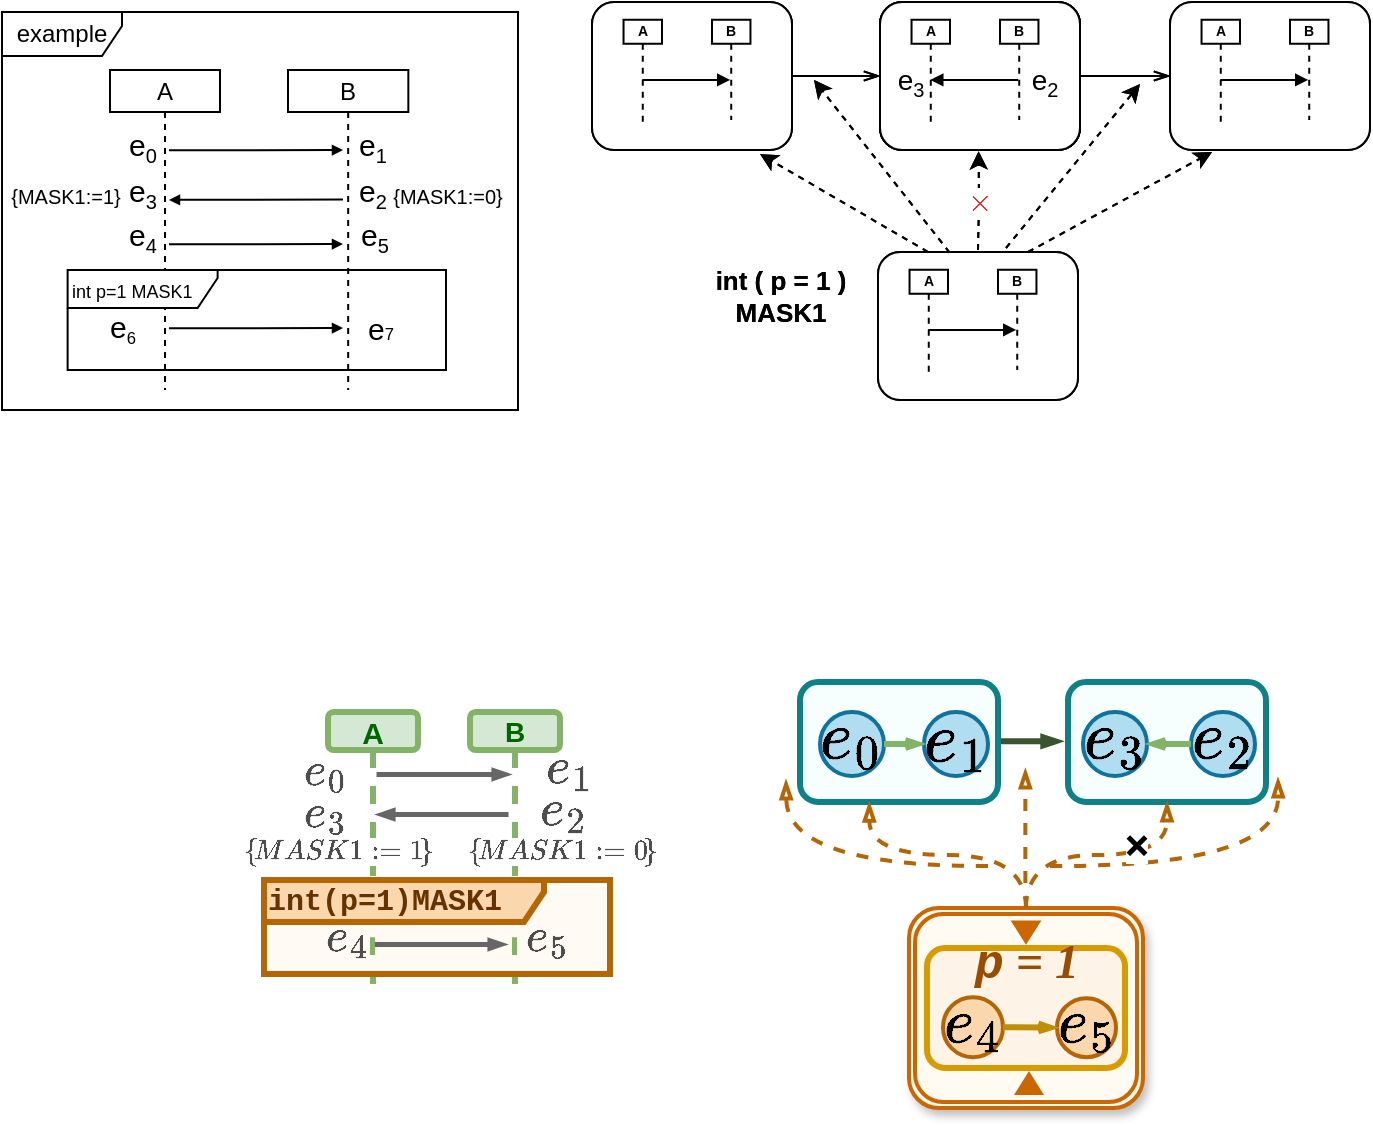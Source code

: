 <mxfile version="28.0.7">
  <diagram name="第 1 页" id="UiSb-AJgzE3sTe0nSy-w">
    <mxGraphModel dx="532" dy="361" grid="0" gridSize="10" guides="1" tooltips="1" connect="1" arrows="1" fold="0" page="1" pageScale="1" pageWidth="850" pageHeight="1100" background="none" math="1" shadow="0">
      <root>
        <mxCell id="0" />
        <mxCell id="1" parent="0" />
        <mxCell id="pp_HpkETlY35PG9gtUon-56" value="" style="rounded=1;whiteSpace=wrap;html=1;strokeWidth=3;fillColor=#F7FFFE;strokeColor=#0e8088;" parent="1" vertex="1">
          <mxGeometry x="588" y="398" width="99" height="60" as="geometry" />
        </mxCell>
        <mxCell id="pp_HpkETlY35PG9gtUon-57" value="&lt;div style=&quot;text-align: left;&quot;&gt;&lt;span style=&quot;background-color: initial;&quot;&gt;&lt;font style=&quot;font-size: 29px;&quot; face=&quot;Courier New&quot;&gt;&lt;b style=&quot;&quot;&gt;\(e_3\)&lt;/b&gt;&lt;/font&gt;&lt;/span&gt;&lt;/div&gt;" style="ellipse;whiteSpace=wrap;html=1;aspect=fixed;strokeWidth=2;fillColor=#b1ddf0;strokeColor=#10739e;" parent="1" vertex="1">
          <mxGeometry x="595.5" y="413" width="32" height="32" as="geometry" />
        </mxCell>
        <mxCell id="pp_HpkETlY35PG9gtUon-58" value="&lt;div style=&quot;text-align: left;&quot;&gt;&lt;span style=&quot;background-color: initial;&quot;&gt;&lt;font style=&quot;font-size: 29px;&quot; face=&quot;Courier New&quot;&gt;&lt;b style=&quot;&quot;&gt;\(e_2\)&lt;/b&gt;&lt;/font&gt;&lt;/span&gt;&lt;/div&gt;" style="ellipse;whiteSpace=wrap;html=1;aspect=fixed;strokeWidth=2;fillColor=#b1ddf0;strokeColor=#10739e;" parent="1" vertex="1">
          <mxGeometry x="649.5" y="413" width="32" height="32" as="geometry" />
        </mxCell>
        <mxCell id="pp_HpkETlY35PG9gtUon-59" style="rounded=0;orthogonalLoop=1;jettySize=auto;html=1;endArrow=openThin;endFill=0;strokeColor=#82b366;strokeWidth=3;fillColor=#d5e8d4;endSize=3;entryX=1;entryY=0.5;entryDx=0;entryDy=0;exitX=0;exitY=0.5;exitDx=0;exitDy=0;startSize=3;" parent="1" source="pp_HpkETlY35PG9gtUon-58" target="pp_HpkETlY35PG9gtUon-57" edge="1">
          <mxGeometry relative="1" as="geometry">
            <mxPoint x="635.5" y="390" as="sourcePoint" />
            <mxPoint x="737.5" y="390" as="targetPoint" />
            <Array as="points" />
          </mxGeometry>
        </mxCell>
        <mxCell id="pp_HpkETlY35PG9gtUon-75" style="rounded=0;orthogonalLoop=1;jettySize=auto;html=1;strokeColor=#3A5431;endArrow=blockThin;endFill=1;endSize=3;strokeWidth=3;fillColor=#6d8764;startSize=3;jumpSize=3;" parent="1" edge="1">
          <mxGeometry relative="1" as="geometry">
            <mxPoint x="547" y="427.68" as="sourcePoint" />
            <mxPoint x="585" y="427.68" as="targetPoint" />
            <Array as="points">
              <mxPoint x="560" y="427.68" />
            </Array>
          </mxGeometry>
        </mxCell>
        <mxCell id="lk80hKLOs_8HjmvmfNgm-3" value="A" style="shape=umlLifeline;perimeter=lifelinePerimeter;whiteSpace=wrap;html=1;container=1;dropTarget=0;collapsible=0;recursiveResize=0;outlineConnect=0;portConstraint=eastwest;newEdgeStyle={&quot;curved&quot;:0,&quot;rounded&quot;:0};size=21;fontStyle=0;strokeWidth=1;fillColor=default;" parent="1" vertex="1">
          <mxGeometry x="109" y="92" width="55" height="160" as="geometry" />
        </mxCell>
        <mxCell id="lk80hKLOs_8HjmvmfNgm-4" value="&lt;font style=&quot;font-size: 9px;&quot;&gt;int p=1 MASK1&lt;/font&gt;" style="shape=umlFrame;whiteSpace=wrap;html=1;pointerEvents=0;width=75;height=19;fillColor=default;align=left;fontStyle=0;strokeWidth=1;" parent="1" vertex="1">
          <mxGeometry x="87.81" y="192" width="189.19" height="50" as="geometry" />
        </mxCell>
        <mxCell id="lk80hKLOs_8HjmvmfNgm-5" value="example" style="shape=umlFrame;whiteSpace=wrap;html=1;pointerEvents=0;width=60;height=22;fontStyle=0;strokeWidth=1;fillColor=default;" parent="1" vertex="1">
          <mxGeometry x="55" y="63" width="258" height="199" as="geometry" />
        </mxCell>
        <mxCell id="lk80hKLOs_8HjmvmfNgm-7" value="B" style="shape=umlLifeline;perimeter=lifelinePerimeter;whiteSpace=wrap;html=1;container=1;dropTarget=0;collapsible=0;recursiveResize=0;outlineConnect=0;portConstraint=eastwest;newEdgeStyle={&quot;curved&quot;:0,&quot;rounded&quot;:0};size=21;aspect=fixed;fontStyle=0;strokeWidth=1;fillColor=default;" parent="1" vertex="1">
          <mxGeometry x="198" y="92" width="60.17" height="160" as="geometry" />
        </mxCell>
        <mxCell id="lk80hKLOs_8HjmvmfNgm-8" value="&lt;div style=&quot;text-align: left;&quot;&gt;&lt;br&gt;&lt;/div&gt;" style="html=1;verticalAlign=bottom;endArrow=block;curved=0;rounded=0;strokeWidth=1;endSize=3;fontStyle=0" parent="1" edge="1">
          <mxGeometry width="80" relative="1" as="geometry">
            <mxPoint x="138.5" y="221.13" as="sourcePoint" />
            <mxPoint x="225.5" y="221" as="targetPoint" />
          </mxGeometry>
        </mxCell>
        <mxCell id="lk80hKLOs_8HjmvmfNgm-10" value="&lt;div style=&quot;text-align: left;&quot;&gt;&lt;br&gt;&lt;/div&gt;" style="html=1;verticalAlign=bottom;endArrow=block;curved=0;rounded=0;strokeWidth=1;endSize=3;fontStyle=0" parent="1" edge="1">
          <mxGeometry width="80" relative="1" as="geometry">
            <mxPoint x="138.5" y="132.13" as="sourcePoint" />
            <mxPoint x="225.5" y="132" as="targetPoint" />
          </mxGeometry>
        </mxCell>
        <mxCell id="lk80hKLOs_8HjmvmfNgm-11" value="&lt;div style=&quot;text-align: left;&quot;&gt;&lt;br&gt;&lt;/div&gt;" style="html=1;verticalAlign=bottom;endArrow=block;curved=0;rounded=0;strokeWidth=1;endSize=3;fontStyle=0" parent="1" edge="1">
          <mxGeometry width="80" relative="1" as="geometry">
            <mxPoint x="225.5" y="156.81" as="sourcePoint" />
            <mxPoint x="138.5" y="156.94" as="targetPoint" />
          </mxGeometry>
        </mxCell>
        <mxCell id="lk80hKLOs_8HjmvmfNgm-12" value="&lt;div style=&quot;text-align: left;&quot;&gt;&lt;br&gt;&lt;/div&gt;" style="html=1;verticalAlign=bottom;endArrow=block;curved=0;rounded=0;strokeWidth=1;endSize=3;fontStyle=0" parent="1" edge="1">
          <mxGeometry width="80" relative="1" as="geometry">
            <mxPoint x="138.5" y="179.13" as="sourcePoint" />
            <mxPoint x="225.5" y="179" as="targetPoint" />
          </mxGeometry>
        </mxCell>
        <mxCell id="lk80hKLOs_8HjmvmfNgm-13" value="&lt;font style=&quot;font-size: 15px;&quot;&gt;e&lt;/font&gt;&lt;sub&gt;0&lt;/sub&gt;" style="text;html=1;align=center;verticalAlign=middle;resizable=0;points=[];autosize=1;strokeColor=none;fillColor=none;strokeWidth=1;fontStyle=0" parent="1" vertex="1">
          <mxGeometry x="109" y="115" width="32" height="32" as="geometry" />
        </mxCell>
        <mxCell id="lk80hKLOs_8HjmvmfNgm-14" value="&lt;font style=&quot;font-size: 15px;&quot;&gt;e&lt;/font&gt;&lt;sub&gt;1&lt;/sub&gt;" style="text;html=1;align=center;verticalAlign=middle;resizable=0;points=[];autosize=1;strokeColor=none;fillColor=none;strokeWidth=1;fontStyle=0" parent="1" vertex="1">
          <mxGeometry x="224" y="115" width="32" height="32" as="geometry" />
        </mxCell>
        <mxCell id="lk80hKLOs_8HjmvmfNgm-15" value="&lt;font style=&quot;font-size: 15px;&quot;&gt;e&lt;/font&gt;&lt;sub&gt;2&lt;/sub&gt;" style="text;html=1;align=center;verticalAlign=middle;resizable=0;points=[];autosize=1;strokeColor=none;fillColor=none;strokeWidth=1;fontStyle=0" parent="1" vertex="1">
          <mxGeometry x="224" y="138" width="32" height="32" as="geometry" />
        </mxCell>
        <mxCell id="lk80hKLOs_8HjmvmfNgm-16" value="&lt;font style=&quot;font-size: 15px;&quot;&gt;e&lt;/font&gt;&lt;sub&gt;3&lt;/sub&gt;" style="text;html=1;align=center;verticalAlign=middle;resizable=0;points=[];autosize=1;strokeColor=none;fillColor=none;strokeWidth=1;fontStyle=0" parent="1" vertex="1">
          <mxGeometry x="109" y="138" width="32" height="32" as="geometry" />
        </mxCell>
        <mxCell id="lk80hKLOs_8HjmvmfNgm-17" value="&lt;font style=&quot;font-size: 15px;&quot;&gt;e&lt;/font&gt;&lt;sub&gt;4&lt;/sub&gt;" style="text;html=1;align=center;verticalAlign=middle;resizable=0;points=[];autosize=1;strokeColor=none;fillColor=none;strokeWidth=1;fontStyle=0" parent="1" vertex="1">
          <mxGeometry x="109" y="160" width="32" height="32" as="geometry" />
        </mxCell>
        <mxCell id="lk80hKLOs_8HjmvmfNgm-18" value="&lt;font style=&quot;font-size: 15px;&quot;&gt;e&lt;/font&gt;&lt;sub&gt;5&lt;/sub&gt;" style="text;html=1;align=center;verticalAlign=middle;resizable=0;points=[];autosize=1;strokeColor=none;fillColor=none;strokeWidth=1;fontStyle=0" parent="1" vertex="1">
          <mxGeometry x="225" y="160" width="32" height="32" as="geometry" />
        </mxCell>
        <mxCell id="lk80hKLOs_8HjmvmfNgm-19" value="&lt;font style=&quot;font-size: 15px;&quot;&gt;e&lt;/font&gt;&lt;span style=&quot;font-size: 10px;&quot;&gt;&lt;sub&gt;6&lt;/sub&gt;&lt;/span&gt;" style="text;html=1;align=center;verticalAlign=middle;resizable=0;points=[];autosize=1;strokeColor=none;fillColor=none;strokeWidth=1;fontStyle=0" parent="1" vertex="1">
          <mxGeometry x="99.996" y="205" width="31" height="31" as="geometry" />
        </mxCell>
        <mxCell id="lk80hKLOs_8HjmvmfNgm-20" value="&lt;font style=&quot;font-size: 15px;&quot;&gt;e&lt;/font&gt;&lt;span style=&quot;font-size: 8.333px;&quot;&gt;7&lt;/span&gt;" style="text;html=1;align=center;verticalAlign=middle;resizable=0;points=[];autosize=1;strokeColor=none;fillColor=none;strokeWidth=1;fontStyle=0" parent="1" vertex="1">
          <mxGeometry x="228.002" y="206" width="31" height="30" as="geometry" />
        </mxCell>
        <mxCell id="lk80hKLOs_8HjmvmfNgm-21" value="&lt;font style=&quot;font-size: 10px;&quot;&gt;{MASK1:=0}&lt;/font&gt;" style="text;html=1;align=center;verticalAlign=middle;whiteSpace=wrap;rounded=0;strokeWidth=1;fontStyle=0" parent="1" vertex="1">
          <mxGeometry x="248" y="140" width="60" height="30" as="geometry" />
        </mxCell>
        <mxCell id="lk80hKLOs_8HjmvmfNgm-22" value="&lt;font style=&quot;font-size: 10px;&quot;&gt;{MASK1:=1&lt;/font&gt;&lt;span style=&quot;font-size: 10px; background-color: initial;&quot;&gt;}&lt;/span&gt;" style="text;html=1;align=center;verticalAlign=middle;whiteSpace=wrap;rounded=0;strokeWidth=1;fontStyle=0" parent="1" vertex="1">
          <mxGeometry x="57" y="140" width="60" height="30" as="geometry" />
        </mxCell>
        <mxCell id="lk80hKLOs_8HjmvmfNgm-23" value="" style="group;fontStyle=1;strokeWidth=1;" parent="1" vertex="1" connectable="0">
          <mxGeometry x="494" y="58" width="100" height="74" as="geometry" />
        </mxCell>
        <mxCell id="lk80hKLOs_8HjmvmfNgm-24" value="" style="rounded=1;whiteSpace=wrap;html=1;container=0;fontStyle=1;strokeWidth=1;" parent="lk80hKLOs_8HjmvmfNgm-23" vertex="1">
          <mxGeometry width="100" height="74" as="geometry" />
        </mxCell>
        <mxCell id="lk80hKLOs_8HjmvmfNgm-28" value="&lt;font style=&quot;font-size: 7px;&quot;&gt;SCS&lt;/font&gt;" style="shape=umlLifeline;perimeter=lifelinePerimeter;whiteSpace=wrap;html=1;container=1;dropTarget=0;collapsible=0;recursiveResize=0;outlineConnect=0;portConstraint=eastwest;newEdgeStyle={&quot;curved&quot;:0,&quot;rounded&quot;:0};size=12;fontSize=7;fontStyle=1;strokeWidth=1;" parent="lk80hKLOs_8HjmvmfNgm-23" vertex="1">
          <mxGeometry x="60" y="8.88" width="19.23" height="50.12" as="geometry" />
        </mxCell>
        <mxCell id="lk80hKLOs_8HjmvmfNgm-29" value="&lt;font style=&quot;font-size: 7px;&quot;&gt;PCS&lt;/font&gt;" style="shape=umlLifeline;perimeter=lifelinePerimeter;whiteSpace=wrap;html=1;container=1;dropTarget=0;collapsible=0;recursiveResize=0;outlineConnect=0;portConstraint=eastwest;newEdgeStyle={&quot;curved&quot;:0,&quot;rounded&quot;:0};size=12;fontSize=7;fontStyle=1;strokeWidth=1;" parent="lk80hKLOs_8HjmvmfNgm-23" vertex="1">
          <mxGeometry x="15.77" y="8.88" width="19.23" height="47.12" as="geometry" />
        </mxCell>
        <mxCell id="lk80hKLOs_8HjmvmfNgm-30" value="" style="html=1;verticalAlign=bottom;endArrow=block;curved=0;rounded=0;strokeWidth=1;fontStyle=1" parent="lk80hKLOs_8HjmvmfNgm-23" edge="1">
          <mxGeometry width="80" relative="1" as="geometry">
            <mxPoint x="69.115" y="38.94" as="sourcePoint" />
            <mxPoint x="25.144" y="38.94" as="targetPoint" />
          </mxGeometry>
        </mxCell>
        <mxCell id="lk80hKLOs_8HjmvmfNgm-47" value="" style="group;fontStyle=1;strokeWidth=1;" parent="1" vertex="1" connectable="0">
          <mxGeometry x="494" y="58" width="100" height="74" as="geometry" />
        </mxCell>
        <mxCell id="lk80hKLOs_8HjmvmfNgm-48" value="" style="rounded=1;whiteSpace=wrap;html=1;container=0;fontStyle=1;strokeWidth=1;" parent="lk80hKLOs_8HjmvmfNgm-47" vertex="1">
          <mxGeometry width="100" height="74" as="geometry" />
        </mxCell>
        <mxCell id="lk80hKLOs_8HjmvmfNgm-49" value="&lt;font style=&quot;font-size: 7px;&quot;&gt;B&lt;/font&gt;" style="shape=umlLifeline;perimeter=lifelinePerimeter;whiteSpace=wrap;html=1;container=1;dropTarget=0;collapsible=0;recursiveResize=0;outlineConnect=0;portConstraint=eastwest;newEdgeStyle={&quot;curved&quot;:0,&quot;rounded&quot;:0};size=12;fontSize=7;fontStyle=1;strokeWidth=1;" parent="lk80hKLOs_8HjmvmfNgm-47" vertex="1">
          <mxGeometry x="60" y="8.88" width="19.23" height="50.12" as="geometry" />
        </mxCell>
        <mxCell id="lk80hKLOs_8HjmvmfNgm-50" value="&lt;font style=&quot;font-size: 7px;&quot;&gt;A&lt;/font&gt;" style="shape=umlLifeline;perimeter=lifelinePerimeter;whiteSpace=wrap;html=1;container=1;dropTarget=0;collapsible=0;recursiveResize=0;outlineConnect=0;portConstraint=eastwest;newEdgeStyle={&quot;curved&quot;:0,&quot;rounded&quot;:0};size=12;fontSize=7;fontStyle=1;strokeWidth=1;" parent="lk80hKLOs_8HjmvmfNgm-47" vertex="1">
          <mxGeometry x="15.77" y="8.88" width="19.23" height="52.12" as="geometry" />
        </mxCell>
        <mxCell id="lk80hKLOs_8HjmvmfNgm-51" value="" style="html=1;verticalAlign=bottom;endArrow=block;curved=0;rounded=0;strokeWidth=1;endSize=4;fontStyle=1" parent="lk80hKLOs_8HjmvmfNgm-47" edge="1">
          <mxGeometry width="80" relative="1" as="geometry">
            <mxPoint x="69.115" y="38.94" as="sourcePoint" />
            <mxPoint x="25.144" y="38.94" as="targetPoint" />
          </mxGeometry>
        </mxCell>
        <mxCell id="veWT7IRkQhi2LvhHfziA-2" value="&lt;font style=&quot;&quot;&gt;&lt;font style=&quot;font-size: 14px;&quot;&gt;e&lt;/font&gt;&lt;sub style=&quot;&quot;&gt;&lt;font style=&quot;font-size: 10px;&quot;&gt;2&lt;/font&gt;&lt;/sub&gt;&lt;/font&gt;" style="text;html=1;align=center;verticalAlign=middle;resizable=0;points=[];autosize=1;strokeColor=none;fillColor=none;strokeWidth=1;fontStyle=0" parent="lk80hKLOs_8HjmvmfNgm-47" vertex="1">
          <mxGeometry x="66" y="24" width="31" height="31" as="geometry" />
        </mxCell>
        <mxCell id="veWT7IRkQhi2LvhHfziA-3" value="&lt;font style=&quot;&quot;&gt;&lt;font style=&quot;font-size: 14px;&quot;&gt;e&lt;/font&gt;&lt;sub style=&quot;&quot;&gt;&lt;font style=&quot;font-size: 10px;&quot;&gt;3&lt;/font&gt;&lt;/sub&gt;&lt;/font&gt;" style="text;html=1;align=center;verticalAlign=middle;resizable=0;points=[];autosize=1;strokeColor=none;fillColor=none;strokeWidth=1;fontStyle=0" parent="lk80hKLOs_8HjmvmfNgm-47" vertex="1">
          <mxGeometry x="-1" y="24" width="31" height="31" as="geometry" />
        </mxCell>
        <mxCell id="lk80hKLOs_8HjmvmfNgm-52" value="" style="group;fontStyle=1;strokeWidth=1;" parent="1" vertex="1" connectable="0">
          <mxGeometry x="350" y="58" width="100" height="74" as="geometry" />
        </mxCell>
        <mxCell id="lk80hKLOs_8HjmvmfNgm-53" value="" style="rounded=1;whiteSpace=wrap;html=1;container=0;fontStyle=1;strokeWidth=1;" parent="lk80hKLOs_8HjmvmfNgm-52" vertex="1">
          <mxGeometry width="100" height="74" as="geometry" />
        </mxCell>
        <mxCell id="lk80hKLOs_8HjmvmfNgm-54" value="&lt;font style=&quot;font-size: 7px;&quot;&gt;B&lt;/font&gt;" style="shape=umlLifeline;perimeter=lifelinePerimeter;whiteSpace=wrap;html=1;container=1;dropTarget=0;collapsible=0;recursiveResize=0;outlineConnect=0;portConstraint=eastwest;newEdgeStyle={&quot;curved&quot;:0,&quot;rounded&quot;:0};size=12;fontSize=7;fontStyle=1;strokeWidth=1;" parent="lk80hKLOs_8HjmvmfNgm-52" vertex="1">
          <mxGeometry x="60" y="8.88" width="19.23" height="50.12" as="geometry" />
        </mxCell>
        <mxCell id="lk80hKLOs_8HjmvmfNgm-55" value="&lt;font style=&quot;font-size: 7px;&quot;&gt;A&lt;/font&gt;" style="shape=umlLifeline;perimeter=lifelinePerimeter;whiteSpace=wrap;html=1;container=1;dropTarget=0;collapsible=0;recursiveResize=0;outlineConnect=0;portConstraint=eastwest;newEdgeStyle={&quot;curved&quot;:0,&quot;rounded&quot;:0};size=12;fontSize=7;fontStyle=1;strokeWidth=1;" parent="lk80hKLOs_8HjmvmfNgm-52" vertex="1">
          <mxGeometry x="15.77" y="8.88" width="19.23" height="52.12" as="geometry" />
        </mxCell>
        <mxCell id="lk80hKLOs_8HjmvmfNgm-56" value="" style="html=1;verticalAlign=bottom;endArrow=block;curved=0;rounded=0;strokeWidth=1;endSize=4;fontStyle=1" parent="lk80hKLOs_8HjmvmfNgm-52" edge="1">
          <mxGeometry width="80" relative="1" as="geometry">
            <mxPoint x="25.144" y="38.94" as="sourcePoint" />
            <mxPoint x="69.115" y="38.94" as="targetPoint" />
          </mxGeometry>
        </mxCell>
        <mxCell id="lk80hKLOs_8HjmvmfNgm-57" value="" style="group;fontStyle=1;strokeWidth=1;" parent="1" vertex="1" connectable="0">
          <mxGeometry x="639" y="58" width="100" height="74" as="geometry" />
        </mxCell>
        <mxCell id="lk80hKLOs_8HjmvmfNgm-58" value="" style="rounded=1;whiteSpace=wrap;html=1;container=0;fontStyle=1;strokeWidth=1;" parent="lk80hKLOs_8HjmvmfNgm-57" vertex="1">
          <mxGeometry width="100" height="74" as="geometry" />
        </mxCell>
        <mxCell id="lk80hKLOs_8HjmvmfNgm-59" value="&lt;font style=&quot;font-size: 7px;&quot;&gt;B&lt;/font&gt;" style="shape=umlLifeline;perimeter=lifelinePerimeter;whiteSpace=wrap;html=1;container=1;dropTarget=0;collapsible=0;recursiveResize=0;outlineConnect=0;portConstraint=eastwest;newEdgeStyle={&quot;curved&quot;:0,&quot;rounded&quot;:0};size=12;fontSize=7;fontStyle=1;strokeWidth=1;" parent="lk80hKLOs_8HjmvmfNgm-57" vertex="1">
          <mxGeometry x="60" y="8.88" width="19.23" height="50.12" as="geometry" />
        </mxCell>
        <mxCell id="lk80hKLOs_8HjmvmfNgm-60" value="&lt;font style=&quot;font-size: 7px;&quot;&gt;A&lt;/font&gt;" style="shape=umlLifeline;perimeter=lifelinePerimeter;whiteSpace=wrap;html=1;container=1;dropTarget=0;collapsible=0;recursiveResize=0;outlineConnect=0;portConstraint=eastwest;newEdgeStyle={&quot;curved&quot;:0,&quot;rounded&quot;:0};size=12;fontSize=7;fontStyle=1;strokeWidth=1;" parent="lk80hKLOs_8HjmvmfNgm-57" vertex="1">
          <mxGeometry x="15.77" y="8.88" width="19.23" height="53.12" as="geometry" />
        </mxCell>
        <mxCell id="lk80hKLOs_8HjmvmfNgm-61" value="" style="html=1;verticalAlign=bottom;endArrow=block;curved=0;rounded=0;strokeWidth=1;endSize=4;fontStyle=1" parent="lk80hKLOs_8HjmvmfNgm-57" edge="1">
          <mxGeometry width="80" relative="1" as="geometry">
            <mxPoint x="25.144" y="38.94" as="sourcePoint" />
            <mxPoint x="69.115" y="38.94" as="targetPoint" />
          </mxGeometry>
        </mxCell>
        <mxCell id="lk80hKLOs_8HjmvmfNgm-65" style="edgeStyle=orthogonalEdgeStyle;rounded=0;orthogonalLoop=1;jettySize=auto;html=1;entryX=0;entryY=0.5;entryDx=0;entryDy=0;endArrow=openThin;endFill=0;fontStyle=1" parent="1" source="lk80hKLOs_8HjmvmfNgm-53" target="lk80hKLOs_8HjmvmfNgm-48" edge="1">
          <mxGeometry relative="1" as="geometry" />
        </mxCell>
        <mxCell id="lk80hKLOs_8HjmvmfNgm-67" style="edgeStyle=orthogonalEdgeStyle;rounded=0;orthogonalLoop=1;jettySize=auto;html=1;exitX=1;exitY=0.5;exitDx=0;exitDy=0;entryX=0;entryY=0.5;entryDx=0;entryDy=0;endArrow=openThin;endFill=0;fontStyle=1" parent="1" source="lk80hKLOs_8HjmvmfNgm-48" target="lk80hKLOs_8HjmvmfNgm-58" edge="1">
          <mxGeometry relative="1" as="geometry" />
        </mxCell>
        <mxCell id="lk80hKLOs_8HjmvmfNgm-68" value="" style="group;fontStyle=1;strokeWidth=1;" parent="1" vertex="1" connectable="0">
          <mxGeometry x="493" y="183" width="100" height="74" as="geometry" />
        </mxCell>
        <mxCell id="lk80hKLOs_8HjmvmfNgm-74" style="edgeStyle=orthogonalEdgeStyle;rounded=0;orthogonalLoop=1;jettySize=auto;html=1;dashed=1;fontStyle=1" parent="lk80hKLOs_8HjmvmfNgm-68" edge="1">
          <mxGeometry relative="1" as="geometry">
            <mxPoint x="50.296" y="-50.333" as="targetPoint" />
            <mxPoint x="50" y="-1" as="sourcePoint" />
          </mxGeometry>
        </mxCell>
        <mxCell id="lk80hKLOs_8HjmvmfNgm-75" value="&lt;span style=&quot;font-size: 13px;&quot;&gt;&lt;font color=&quot;#ff2431&quot;&gt;\(\times\)&lt;/font&gt;&lt;/span&gt;" style="edgeLabel;html=1;align=center;verticalAlign=middle;resizable=0;points=[];fontStyle=1" parent="lk80hKLOs_8HjmvmfNgm-74" vertex="1" connectable="0">
          <mxGeometry x="-0.04" relative="1" as="geometry">
            <mxPoint as="offset" />
          </mxGeometry>
        </mxCell>
        <mxCell id="lk80hKLOs_8HjmvmfNgm-77" style="rounded=0;orthogonalLoop=1;jettySize=auto;html=1;exitX=0.75;exitY=0;exitDx=0;exitDy=0;dashed=1;fontStyle=1" parent="lk80hKLOs_8HjmvmfNgm-68" source="lk80hKLOs_8HjmvmfNgm-69" edge="1">
          <mxGeometry relative="1" as="geometry">
            <mxPoint x="167" y="-50" as="targetPoint" />
            <mxPoint x="77" y="-5" as="sourcePoint" />
          </mxGeometry>
        </mxCell>
        <mxCell id="lk80hKLOs_8HjmvmfNgm-69" value="" style="rounded=1;whiteSpace=wrap;html=1;container=0;fontStyle=1;strokeWidth=1;" parent="lk80hKLOs_8HjmvmfNgm-68" vertex="1">
          <mxGeometry width="100" height="74" as="geometry" />
        </mxCell>
        <mxCell id="lk80hKLOs_8HjmvmfNgm-70" value="&lt;font style=&quot;font-size: 7px;&quot;&gt;B&lt;/font&gt;" style="shape=umlLifeline;perimeter=lifelinePerimeter;whiteSpace=wrap;html=1;container=1;dropTarget=0;collapsible=0;recursiveResize=0;outlineConnect=0;portConstraint=eastwest;newEdgeStyle={&quot;curved&quot;:0,&quot;rounded&quot;:0};size=12;fontSize=7;fontStyle=1;strokeWidth=1;" parent="lk80hKLOs_8HjmvmfNgm-68" vertex="1">
          <mxGeometry x="60" y="8.88" width="19.23" height="50.12" as="geometry" />
        </mxCell>
        <mxCell id="lk80hKLOs_8HjmvmfNgm-71" value="&lt;font style=&quot;font-size: 7px;&quot;&gt;A&lt;/font&gt;" style="shape=umlLifeline;perimeter=lifelinePerimeter;whiteSpace=wrap;html=1;container=1;dropTarget=0;collapsible=0;recursiveResize=0;outlineConnect=0;portConstraint=eastwest;newEdgeStyle={&quot;curved&quot;:0,&quot;rounded&quot;:0};size=12;fontSize=7;fontStyle=1;strokeWidth=1;" parent="lk80hKLOs_8HjmvmfNgm-68" vertex="1">
          <mxGeometry x="15.77" y="8.88" width="19.23" height="52.12" as="geometry" />
        </mxCell>
        <mxCell id="lk80hKLOs_8HjmvmfNgm-72" value="" style="html=1;verticalAlign=bottom;endArrow=block;curved=0;rounded=0;strokeWidth=1;endSize=4;fontStyle=1" parent="lk80hKLOs_8HjmvmfNgm-68" edge="1">
          <mxGeometry width="80" relative="1" as="geometry">
            <mxPoint x="25.144" y="38.94" as="sourcePoint" />
            <mxPoint x="69.115" y="38.94" as="targetPoint" />
          </mxGeometry>
        </mxCell>
        <mxCell id="lk80hKLOs_8HjmvmfNgm-73" value="&lt;font style=&quot;&quot; size=&quot;1&quot;&gt;&lt;span style=&quot;font-size: 13px;&quot;&gt;int ( p = 1 )&lt;/span&gt;&lt;/font&gt;&lt;div&gt;&lt;span style=&quot;font-size: 13px;&quot;&gt;MASK1&lt;/span&gt;&lt;/div&gt;" style="text;html=1;align=center;verticalAlign=middle;resizable=0;points=[];autosize=1;strokeColor=none;fillColor=none;fontStyle=1" parent="1" vertex="1">
          <mxGeometry x="403" y="183" width="81" height="43" as="geometry" />
        </mxCell>
        <mxCell id="lk80hKLOs_8HjmvmfNgm-76" style="rounded=0;orthogonalLoop=1;jettySize=auto;html=1;exitX=0.25;exitY=0;exitDx=0;exitDy=0;dashed=1;fontStyle=1" parent="1" source="lk80hKLOs_8HjmvmfNgm-69" edge="1">
          <mxGeometry relative="1" as="geometry">
            <mxPoint x="543" y="178" as="sourcePoint" />
            <mxPoint x="434" y="134" as="targetPoint" />
          </mxGeometry>
        </mxCell>
        <mxCell id="lk80hKLOs_8HjmvmfNgm-78" style="rounded=0;orthogonalLoop=1;jettySize=auto;html=1;dashed=1;fontStyle=1" parent="1" edge="1">
          <mxGeometry relative="1" as="geometry">
            <mxPoint x="624" y="99" as="targetPoint" />
            <mxPoint x="557" y="181" as="sourcePoint" />
          </mxGeometry>
        </mxCell>
        <mxCell id="lk80hKLOs_8HjmvmfNgm-80" style="rounded=0;orthogonalLoop=1;jettySize=auto;html=1;dashed=1;exitX=0.358;exitY=0.004;exitDx=0;exitDy=0;exitPerimeter=0;fontStyle=1" parent="1" source="lk80hKLOs_8HjmvmfNgm-69" edge="1">
          <mxGeometry relative="1" as="geometry">
            <mxPoint x="461" y="97" as="targetPoint" />
            <mxPoint x="553" y="192" as="sourcePoint" />
          </mxGeometry>
        </mxCell>
        <mxCell id="veWT7IRkQhi2LvhHfziA-6" value="" style="group;fontStyle=1;strokeWidth=1;" parent="1" vertex="1" connectable="0">
          <mxGeometry x="494" y="58" width="100" height="74" as="geometry" />
        </mxCell>
        <mxCell id="veWT7IRkQhi2LvhHfziA-7" value="" style="rounded=1;whiteSpace=wrap;html=1;container=0;fontStyle=1;strokeWidth=1;" parent="veWT7IRkQhi2LvhHfziA-6" vertex="1">
          <mxGeometry width="100" height="74" as="geometry" />
        </mxCell>
        <mxCell id="veWT7IRkQhi2LvhHfziA-8" value="&lt;font style=&quot;font-size: 7px;&quot;&gt;SCS&lt;/font&gt;" style="shape=umlLifeline;perimeter=lifelinePerimeter;whiteSpace=wrap;html=1;container=1;dropTarget=0;collapsible=0;recursiveResize=0;outlineConnect=0;portConstraint=eastwest;newEdgeStyle={&quot;curved&quot;:0,&quot;rounded&quot;:0};size=12;fontSize=7;fontStyle=1;strokeWidth=1;" parent="veWT7IRkQhi2LvhHfziA-6" vertex="1">
          <mxGeometry x="60" y="8.88" width="19.23" height="50.12" as="geometry" />
        </mxCell>
        <mxCell id="veWT7IRkQhi2LvhHfziA-9" value="&lt;font style=&quot;font-size: 7px;&quot;&gt;PCS&lt;/font&gt;" style="shape=umlLifeline;perimeter=lifelinePerimeter;whiteSpace=wrap;html=1;container=1;dropTarget=0;collapsible=0;recursiveResize=0;outlineConnect=0;portConstraint=eastwest;newEdgeStyle={&quot;curved&quot;:0,&quot;rounded&quot;:0};size=12;fontSize=7;fontStyle=1;strokeWidth=1;" parent="veWT7IRkQhi2LvhHfziA-6" vertex="1">
          <mxGeometry x="15.77" y="8.88" width="19.23" height="47.12" as="geometry" />
        </mxCell>
        <mxCell id="veWT7IRkQhi2LvhHfziA-10" value="" style="html=1;verticalAlign=bottom;endArrow=block;curved=0;rounded=0;strokeWidth=1;fontStyle=1" parent="veWT7IRkQhi2LvhHfziA-6" edge="1">
          <mxGeometry width="80" relative="1" as="geometry">
            <mxPoint x="69.115" y="38.94" as="sourcePoint" />
            <mxPoint x="25.144" y="38.94" as="targetPoint" />
          </mxGeometry>
        </mxCell>
        <mxCell id="veWT7IRkQhi2LvhHfziA-11" value="" style="group;fontStyle=1;strokeWidth=1;" parent="1" vertex="1" connectable="0">
          <mxGeometry x="494" y="58" width="100" height="74" as="geometry" />
        </mxCell>
        <mxCell id="veWT7IRkQhi2LvhHfziA-12" value="" style="rounded=1;whiteSpace=wrap;html=1;container=0;fontStyle=1;strokeWidth=1;" parent="veWT7IRkQhi2LvhHfziA-11" vertex="1">
          <mxGeometry width="100" height="74" as="geometry" />
        </mxCell>
        <mxCell id="veWT7IRkQhi2LvhHfziA-13" value="&lt;font style=&quot;font-size: 7px;&quot;&gt;B&lt;/font&gt;" style="shape=umlLifeline;perimeter=lifelinePerimeter;whiteSpace=wrap;html=1;container=1;dropTarget=0;collapsible=0;recursiveResize=0;outlineConnect=0;portConstraint=eastwest;newEdgeStyle={&quot;curved&quot;:0,&quot;rounded&quot;:0};size=12;fontSize=7;fontStyle=1;strokeWidth=1;" parent="veWT7IRkQhi2LvhHfziA-11" vertex="1">
          <mxGeometry x="60" y="8.88" width="19.23" height="50.12" as="geometry" />
        </mxCell>
        <mxCell id="veWT7IRkQhi2LvhHfziA-14" value="&lt;font style=&quot;font-size: 7px;&quot;&gt;A&lt;/font&gt;" style="shape=umlLifeline;perimeter=lifelinePerimeter;whiteSpace=wrap;html=1;container=1;dropTarget=0;collapsible=0;recursiveResize=0;outlineConnect=0;portConstraint=eastwest;newEdgeStyle={&quot;curved&quot;:0,&quot;rounded&quot;:0};size=12;fontSize=7;fontStyle=1;strokeWidth=1;" parent="veWT7IRkQhi2LvhHfziA-11" vertex="1">
          <mxGeometry x="15.77" y="8.88" width="19.23" height="52.12" as="geometry" />
        </mxCell>
        <mxCell id="veWT7IRkQhi2LvhHfziA-15" value="" style="html=1;verticalAlign=bottom;endArrow=block;curved=0;rounded=0;strokeWidth=1;endSize=4;fontStyle=1" parent="veWT7IRkQhi2LvhHfziA-11" edge="1">
          <mxGeometry width="80" relative="1" as="geometry">
            <mxPoint x="69.115" y="38.94" as="sourcePoint" />
            <mxPoint x="25.144" y="38.94" as="targetPoint" />
          </mxGeometry>
        </mxCell>
        <mxCell id="veWT7IRkQhi2LvhHfziA-16" value="&lt;font style=&quot;&quot;&gt;&lt;font style=&quot;font-size: 14px;&quot;&gt;e&lt;/font&gt;&lt;sub style=&quot;&quot;&gt;&lt;font style=&quot;font-size: 10px;&quot;&gt;2&lt;/font&gt;&lt;/sub&gt;&lt;/font&gt;" style="text;html=1;align=center;verticalAlign=middle;resizable=0;points=[];autosize=1;strokeColor=none;fillColor=none;strokeWidth=1;fontStyle=0" parent="veWT7IRkQhi2LvhHfziA-11" vertex="1">
          <mxGeometry x="66" y="24" width="31" height="31" as="geometry" />
        </mxCell>
        <mxCell id="veWT7IRkQhi2LvhHfziA-17" value="&lt;font style=&quot;&quot;&gt;&lt;font style=&quot;font-size: 14px;&quot;&gt;e&lt;/font&gt;&lt;sub style=&quot;&quot;&gt;&lt;font style=&quot;font-size: 10px;&quot;&gt;3&lt;/font&gt;&lt;/sub&gt;&lt;/font&gt;" style="text;html=1;align=center;verticalAlign=middle;resizable=0;points=[];autosize=1;strokeColor=none;fillColor=none;strokeWidth=1;fontStyle=0" parent="veWT7IRkQhi2LvhHfziA-11" vertex="1">
          <mxGeometry x="-1" y="24" width="31" height="31" as="geometry" />
        </mxCell>
        <mxCell id="veWT7IRkQhi2LvhHfziA-18" value="" style="group;fontStyle=1;strokeWidth=1;" parent="1" vertex="1" connectable="0">
          <mxGeometry x="350" y="58" width="100" height="74" as="geometry" />
        </mxCell>
        <mxCell id="veWT7IRkQhi2LvhHfziA-19" value="" style="rounded=1;whiteSpace=wrap;html=1;container=0;fontStyle=1;strokeWidth=1;" parent="veWT7IRkQhi2LvhHfziA-18" vertex="1">
          <mxGeometry width="100" height="74" as="geometry" />
        </mxCell>
        <mxCell id="veWT7IRkQhi2LvhHfziA-20" value="&lt;font style=&quot;font-size: 7px;&quot;&gt;B&lt;/font&gt;" style="shape=umlLifeline;perimeter=lifelinePerimeter;whiteSpace=wrap;html=1;container=1;dropTarget=0;collapsible=0;recursiveResize=0;outlineConnect=0;portConstraint=eastwest;newEdgeStyle={&quot;curved&quot;:0,&quot;rounded&quot;:0};size=12;fontSize=7;fontStyle=1;strokeWidth=1;" parent="veWT7IRkQhi2LvhHfziA-18" vertex="1">
          <mxGeometry x="60" y="8.88" width="19.23" height="50.12" as="geometry" />
        </mxCell>
        <mxCell id="veWT7IRkQhi2LvhHfziA-21" value="&lt;font style=&quot;font-size: 7px;&quot;&gt;A&lt;/font&gt;" style="shape=umlLifeline;perimeter=lifelinePerimeter;whiteSpace=wrap;html=1;container=1;dropTarget=0;collapsible=0;recursiveResize=0;outlineConnect=0;portConstraint=eastwest;newEdgeStyle={&quot;curved&quot;:0,&quot;rounded&quot;:0};size=12;fontSize=7;fontStyle=1;strokeWidth=1;" parent="veWT7IRkQhi2LvhHfziA-18" vertex="1">
          <mxGeometry x="15.77" y="8.88" width="19.23" height="52.12" as="geometry" />
        </mxCell>
        <mxCell id="veWT7IRkQhi2LvhHfziA-22" value="" style="html=1;verticalAlign=bottom;endArrow=block;curved=0;rounded=0;strokeWidth=1;endSize=4;fontStyle=1" parent="veWT7IRkQhi2LvhHfziA-18" edge="1">
          <mxGeometry width="80" relative="1" as="geometry">
            <mxPoint x="25.144" y="38.94" as="sourcePoint" />
            <mxPoint x="69.115" y="38.94" as="targetPoint" />
          </mxGeometry>
        </mxCell>
        <mxCell id="veWT7IRkQhi2LvhHfziA-23" value="" style="group;fontStyle=1;strokeWidth=1;" parent="1" vertex="1" connectable="0">
          <mxGeometry x="639" y="58" width="100" height="74" as="geometry" />
        </mxCell>
        <mxCell id="veWT7IRkQhi2LvhHfziA-24" value="" style="rounded=1;whiteSpace=wrap;html=1;container=0;fontStyle=1;strokeWidth=1;" parent="veWT7IRkQhi2LvhHfziA-23" vertex="1">
          <mxGeometry width="100" height="74" as="geometry" />
        </mxCell>
        <mxCell id="veWT7IRkQhi2LvhHfziA-25" value="&lt;font style=&quot;font-size: 7px;&quot;&gt;B&lt;/font&gt;" style="shape=umlLifeline;perimeter=lifelinePerimeter;whiteSpace=wrap;html=1;container=1;dropTarget=0;collapsible=0;recursiveResize=0;outlineConnect=0;portConstraint=eastwest;newEdgeStyle={&quot;curved&quot;:0,&quot;rounded&quot;:0};size=12;fontSize=7;fontStyle=1;strokeWidth=1;" parent="veWT7IRkQhi2LvhHfziA-23" vertex="1">
          <mxGeometry x="60" y="8.88" width="19.23" height="50.12" as="geometry" />
        </mxCell>
        <mxCell id="veWT7IRkQhi2LvhHfziA-26" value="&lt;font style=&quot;font-size: 7px;&quot;&gt;A&lt;/font&gt;" style="shape=umlLifeline;perimeter=lifelinePerimeter;whiteSpace=wrap;html=1;container=1;dropTarget=0;collapsible=0;recursiveResize=0;outlineConnect=0;portConstraint=eastwest;newEdgeStyle={&quot;curved&quot;:0,&quot;rounded&quot;:0};size=12;fontSize=7;fontStyle=1;strokeWidth=1;" parent="veWT7IRkQhi2LvhHfziA-23" vertex="1">
          <mxGeometry x="15.77" y="8.88" width="19.23" height="53.12" as="geometry" />
        </mxCell>
        <mxCell id="veWT7IRkQhi2LvhHfziA-27" value="" style="html=1;verticalAlign=bottom;endArrow=block;curved=0;rounded=0;strokeWidth=1;endSize=4;fontStyle=1" parent="veWT7IRkQhi2LvhHfziA-23" edge="1">
          <mxGeometry width="80" relative="1" as="geometry">
            <mxPoint x="25.144" y="38.94" as="sourcePoint" />
            <mxPoint x="69.115" y="38.94" as="targetPoint" />
          </mxGeometry>
        </mxCell>
        <mxCell id="veWT7IRkQhi2LvhHfziA-28" style="edgeStyle=orthogonalEdgeStyle;rounded=0;orthogonalLoop=1;jettySize=auto;html=1;entryX=0;entryY=0.5;entryDx=0;entryDy=0;endArrow=openThin;endFill=0;fontStyle=1" parent="1" source="veWT7IRkQhi2LvhHfziA-19" target="veWT7IRkQhi2LvhHfziA-12" edge="1">
          <mxGeometry relative="1" as="geometry" />
        </mxCell>
        <mxCell id="veWT7IRkQhi2LvhHfziA-29" style="edgeStyle=orthogonalEdgeStyle;rounded=0;orthogonalLoop=1;jettySize=auto;html=1;exitX=1;exitY=0.5;exitDx=0;exitDy=0;entryX=0;entryY=0.5;entryDx=0;entryDy=0;endArrow=openThin;endFill=0;fontStyle=1" parent="1" source="veWT7IRkQhi2LvhHfziA-12" target="veWT7IRkQhi2LvhHfziA-24" edge="1">
          <mxGeometry relative="1" as="geometry" />
        </mxCell>
        <mxCell id="veWT7IRkQhi2LvhHfziA-30" value="" style="group;fontStyle=1;strokeWidth=1;" parent="1" vertex="1" connectable="0">
          <mxGeometry x="493" y="183" width="100" height="74" as="geometry" />
        </mxCell>
        <mxCell id="veWT7IRkQhi2LvhHfziA-31" style="edgeStyle=orthogonalEdgeStyle;rounded=0;orthogonalLoop=1;jettySize=auto;html=1;dashed=1;fontStyle=1" parent="veWT7IRkQhi2LvhHfziA-30" edge="1">
          <mxGeometry relative="1" as="geometry">
            <mxPoint x="50.296" y="-50.333" as="targetPoint" />
            <mxPoint x="50" y="-1" as="sourcePoint" />
          </mxGeometry>
        </mxCell>
        <mxCell id="veWT7IRkQhi2LvhHfziA-32" value="&lt;span style=&quot;font-size: 13px;&quot;&gt;&lt;font color=&quot;#ff2431&quot;&gt;\(\times\)&lt;/font&gt;&lt;/span&gt;" style="edgeLabel;html=1;align=center;verticalAlign=middle;resizable=0;points=[];fontStyle=1" parent="veWT7IRkQhi2LvhHfziA-31" vertex="1" connectable="0">
          <mxGeometry x="-0.04" relative="1" as="geometry">
            <mxPoint as="offset" />
          </mxGeometry>
        </mxCell>
        <mxCell id="veWT7IRkQhi2LvhHfziA-33" style="rounded=0;orthogonalLoop=1;jettySize=auto;html=1;exitX=0.75;exitY=0;exitDx=0;exitDy=0;dashed=1;fontStyle=1" parent="veWT7IRkQhi2LvhHfziA-30" source="veWT7IRkQhi2LvhHfziA-34" edge="1">
          <mxGeometry relative="1" as="geometry">
            <mxPoint x="167" y="-50" as="targetPoint" />
            <mxPoint x="77" y="-5" as="sourcePoint" />
          </mxGeometry>
        </mxCell>
        <mxCell id="veWT7IRkQhi2LvhHfziA-34" value="" style="rounded=1;whiteSpace=wrap;html=1;container=0;fontStyle=1;strokeWidth=1;" parent="veWT7IRkQhi2LvhHfziA-30" vertex="1">
          <mxGeometry width="100" height="74" as="geometry" />
        </mxCell>
        <mxCell id="veWT7IRkQhi2LvhHfziA-35" value="&lt;font style=&quot;font-size: 7px;&quot;&gt;B&lt;/font&gt;" style="shape=umlLifeline;perimeter=lifelinePerimeter;whiteSpace=wrap;html=1;container=1;dropTarget=0;collapsible=0;recursiveResize=0;outlineConnect=0;portConstraint=eastwest;newEdgeStyle={&quot;curved&quot;:0,&quot;rounded&quot;:0};size=12;fontSize=7;fontStyle=1;strokeWidth=1;" parent="veWT7IRkQhi2LvhHfziA-30" vertex="1">
          <mxGeometry x="60" y="8.88" width="19.23" height="50.12" as="geometry" />
        </mxCell>
        <mxCell id="veWT7IRkQhi2LvhHfziA-36" value="&lt;font style=&quot;font-size: 7px;&quot;&gt;A&lt;/font&gt;" style="shape=umlLifeline;perimeter=lifelinePerimeter;whiteSpace=wrap;html=1;container=1;dropTarget=0;collapsible=0;recursiveResize=0;outlineConnect=0;portConstraint=eastwest;newEdgeStyle={&quot;curved&quot;:0,&quot;rounded&quot;:0};size=12;fontSize=7;fontStyle=1;strokeWidth=1;" parent="veWT7IRkQhi2LvhHfziA-30" vertex="1">
          <mxGeometry x="15.77" y="8.88" width="19.23" height="52.12" as="geometry" />
        </mxCell>
        <mxCell id="veWT7IRkQhi2LvhHfziA-37" value="" style="html=1;verticalAlign=bottom;endArrow=block;curved=0;rounded=0;strokeWidth=1;endSize=4;fontStyle=1" parent="veWT7IRkQhi2LvhHfziA-30" edge="1">
          <mxGeometry width="80" relative="1" as="geometry">
            <mxPoint x="25.144" y="38.94" as="sourcePoint" />
            <mxPoint x="69.115" y="38.94" as="targetPoint" />
          </mxGeometry>
        </mxCell>
        <mxCell id="veWT7IRkQhi2LvhHfziA-38" value="&lt;font style=&quot;&quot; size=&quot;1&quot;&gt;&lt;span style=&quot;font-size: 13px;&quot;&gt;int ( p = 1 )&lt;/span&gt;&lt;/font&gt;&lt;div&gt;&lt;span style=&quot;font-size: 13px;&quot;&gt;MASK1&lt;/span&gt;&lt;/div&gt;" style="text;html=1;align=center;verticalAlign=middle;resizable=0;points=[];autosize=1;strokeColor=none;fillColor=none;fontStyle=1" parent="1" vertex="1">
          <mxGeometry x="403" y="183" width="81" height="43" as="geometry" />
        </mxCell>
        <mxCell id="veWT7IRkQhi2LvhHfziA-39" style="rounded=0;orthogonalLoop=1;jettySize=auto;html=1;exitX=0.25;exitY=0;exitDx=0;exitDy=0;dashed=1;fontStyle=1" parent="1" source="veWT7IRkQhi2LvhHfziA-34" edge="1">
          <mxGeometry relative="1" as="geometry">
            <mxPoint x="543" y="178" as="sourcePoint" />
            <mxPoint x="434" y="134" as="targetPoint" />
          </mxGeometry>
        </mxCell>
        <mxCell id="veWT7IRkQhi2LvhHfziA-40" style="rounded=0;orthogonalLoop=1;jettySize=auto;html=1;dashed=1;fontStyle=1" parent="1" edge="1">
          <mxGeometry relative="1" as="geometry">
            <mxPoint x="624" y="99" as="targetPoint" />
            <mxPoint x="557" y="181" as="sourcePoint" />
          </mxGeometry>
        </mxCell>
        <mxCell id="veWT7IRkQhi2LvhHfziA-41" style="rounded=0;orthogonalLoop=1;jettySize=auto;html=1;dashed=1;exitX=0.358;exitY=0.004;exitDx=0;exitDy=0;exitPerimeter=0;fontStyle=1" parent="1" source="veWT7IRkQhi2LvhHfziA-34" edge="1">
          <mxGeometry relative="1" as="geometry">
            <mxPoint x="461" y="97" as="targetPoint" />
            <mxPoint x="553" y="192" as="sourcePoint" />
          </mxGeometry>
        </mxCell>
        <mxCell id="pp_HpkETlY35PG9gtUon-7" value="&lt;div&gt;&lt;br/&gt;&lt;/div&gt;" style="html=1;verticalAlign=bottom;endArrow=blockThin;curved=0;rounded=1;endFill=1;strokeColor=#666666;strokeWidth=2.5;endSize=3;" parent="1" edge="1">
          <mxGeometry x="-0.0" width="80" relative="1" as="geometry">
            <mxPoint x="242" y="444" as="sourcePoint" />
            <mxPoint x="309" y="444" as="targetPoint" />
            <mxPoint as="offset" />
          </mxGeometry>
        </mxCell>
        <mxCell id="pp_HpkETlY35PG9gtUon-16" value="" style="html=1;verticalAlign=bottom;endArrow=blockThin;curved=0;rounded=1;endFill=1;strokeColor=#666666;strokeWidth=2.5;endSize=3;" parent="1" edge="1">
          <mxGeometry x="-0.0" width="80" relative="1" as="geometry">
            <mxPoint x="308" y="464" as="sourcePoint" />
            <mxPoint x="242" y="464" as="targetPoint" />
            <mxPoint as="offset" />
          </mxGeometry>
        </mxCell>
        <mxCell id="pp_HpkETlY35PG9gtUon-24" value="&lt;font style=&quot;color: rgb(77, 77, 77); font-size: 20px;&quot;&gt;\(e_3\)&lt;/font&gt;" style="text;html=1;align=center;verticalAlign=middle;resizable=0;points=[];autosize=1;strokeColor=none;fillColor=none;" parent="1" vertex="1">
          <mxGeometry x="178" y="445" width="76" height="36" as="geometry" />
        </mxCell>
        <mxCell id="pp_HpkETlY35PG9gtUon-25" value="&lt;font style=&quot;color: rgb(77, 77, 77); font-size: 22px;&quot;&gt;\(e_2\)&lt;/font&gt;" style="text;html=1;align=center;verticalAlign=middle;resizable=0;points=[];autosize=1;strokeColor=none;fillColor=none;" parent="1" vertex="1">
          <mxGeometry x="294" y="443" width="82" height="38" as="geometry" />
        </mxCell>
        <mxCell id="pp_HpkETlY35PG9gtUon-26" value="&lt;font style=&quot;color: rgb(77, 77, 77); font-size: 22px;&quot;&gt;\(e_1\)&lt;/font&gt;" style="text;html=1;align=center;verticalAlign=middle;resizable=0;points=[];autosize=1;strokeColor=none;fillColor=none;" parent="1" vertex="1">
          <mxGeometry x="297" y="422" width="82" height="38" as="geometry" />
        </mxCell>
        <mxCell id="pp_HpkETlY35PG9gtUon-27" value="&lt;font style=&quot;font-size: 20px; color: rgb(77, 77, 77);&quot;&gt;\(e_0\)&lt;/font&gt;" style="text;html=1;align=center;verticalAlign=middle;resizable=0;points=[];autosize=1;strokeColor=none;fillColor=none;" parent="1" vertex="1">
          <mxGeometry x="178" y="424" width="76" height="36" as="geometry" />
        </mxCell>
        <mxCell id="pp_HpkETlY35PG9gtUon-3" value="&lt;font face=&quot;Helvetica&quot; style=&quot;color: rgb(0, 102, 0); font-size: 14px;&quot;&gt;&lt;b style=&quot;&quot;&gt;B&lt;/b&gt;&lt;/font&gt;" style="shape=umlLifeline;perimeter=lifelinePerimeter;whiteSpace=wrap;html=1;container=1;dropTarget=0;collapsible=0;recursiveResize=0;outlineConnect=0;portConstraint=eastwest;newEdgeStyle={&quot;curved&quot;:0,&quot;rounded&quot;:0};size=19;fillColor=#d5e8d4;strokeColor=#82b366;strokeWidth=3;rounded=1;shadow=0;" parent="1" vertex="1">
          <mxGeometry x="289" y="413" width="45" height="140" as="geometry" />
        </mxCell>
        <mxCell id="pp_HpkETlY35PG9gtUon-8" value="&lt;font face=&quot;Helvetica&quot; style=&quot;color: rgb(0, 102, 0); font-size: 15px;&quot;&gt;&lt;b style=&quot;&quot;&gt;A&lt;/b&gt;&lt;/font&gt;" style="shape=umlLifeline;perimeter=lifelinePerimeter;whiteSpace=wrap;html=1;container=1;dropTarget=0;collapsible=0;recursiveResize=0;outlineConnect=0;portConstraint=eastwest;newEdgeStyle={&quot;curved&quot;:0,&quot;rounded&quot;:0};size=19;fillColor=#d5e8d4;strokeColor=#82b366;strokeWidth=3;rounded=1;shadow=0;" parent="1" vertex="1">
          <mxGeometry x="218" y="413" width="45" height="140" as="geometry" />
        </mxCell>
        <mxCell id="pp_HpkETlY35PG9gtUon-37" value="" style="rounded=1;whiteSpace=wrap;html=1;strokeWidth=3;fillColor=#F7FFFE;strokeColor=#0e8088;" parent="1" vertex="1">
          <mxGeometry x="454" y="398" width="99" height="60" as="geometry" />
        </mxCell>
        <mxCell id="pp_HpkETlY35PG9gtUon-38" value="&lt;div style=&quot;text-align: left;&quot;&gt;&lt;span style=&quot;background-color: initial;&quot;&gt;&lt;font style=&quot;font-size: 30px;&quot; face=&quot;Courier New&quot;&gt;&lt;b style=&quot;&quot;&gt;\(e_1\)&lt;/b&gt;&lt;/font&gt;&lt;/span&gt;&lt;/div&gt;" style="ellipse;whiteSpace=wrap;html=1;aspect=fixed;strokeWidth=2;fillColor=#b1ddf0;strokeColor=#10739e;" parent="1" vertex="1">
          <mxGeometry x="516" y="413" width="32" height="32" as="geometry" />
        </mxCell>
        <mxCell id="pp_HpkETlY35PG9gtUon-39" value="&lt;div style=&quot;text-align: left;&quot;&gt;&lt;span style=&quot;background-color: initial;&quot;&gt;&lt;font style=&quot;font-size: 29px;&quot; face=&quot;Courier New&quot;&gt;&lt;b style=&quot;&quot;&gt;\(e_0\)&lt;/b&gt;&lt;/font&gt;&lt;/span&gt;&lt;/div&gt;" style="ellipse;whiteSpace=wrap;html=1;aspect=fixed;strokeWidth=2;fillColor=#b1ddf0;strokeColor=#10739e;" parent="1" vertex="1">
          <mxGeometry x="464" y="413" width="32" height="32" as="geometry" />
        </mxCell>
        <mxCell id="pp_HpkETlY35PG9gtUon-42" style="rounded=0;orthogonalLoop=1;jettySize=auto;html=1;endArrow=openThin;endFill=0;strokeColor=#82b366;strokeWidth=3;fillColor=#d5e8d4;endSize=3;entryX=0;entryY=0.5;entryDx=0;entryDy=0;exitX=1;exitY=0.5;exitDx=0;exitDy=0;startSize=3;" parent="1" source="pp_HpkETlY35PG9gtUon-39" target="pp_HpkETlY35PG9gtUon-38" edge="1">
          <mxGeometry relative="1" as="geometry">
            <mxPoint x="294.625" y="457.849" as="sourcePoint" />
            <mxPoint x="302.235" y="459.164" as="targetPoint" />
          </mxGeometry>
        </mxCell>
        <mxCell id="pp_HpkETlY35PG9gtUon-60" value="" style="shape=ext;double=1;rounded=1;whiteSpace=wrap;html=1;fillColor=#FFFAF2;strokeColor=#CC6600;strokeWidth=2;container=0;shadow=1;" parent="1" vertex="1">
          <mxGeometry x="508.5" y="511" width="117" height="100" as="geometry" />
        </mxCell>
        <mxCell id="pp_HpkETlY35PG9gtUon-61" value="" style="rounded=1;whiteSpace=wrap;html=1;strokeWidth=3;fillColor=light-dark(#fdf3e7, #36210a);strokeColor=#d79b00;" parent="1" vertex="1">
          <mxGeometry x="517.5" y="531" width="99" height="60" as="geometry" />
        </mxCell>
        <mxCell id="pp_HpkETlY35PG9gtUon-62" value="" style="triangle;whiteSpace=wrap;html=1;rotation=90;fillColor=light-dark(#CC6600,#36210A);flipV=1;flipH=1;strokeColor=none;" parent="1" vertex="1">
          <mxGeometry x="562.5" y="591" width="12" height="15" as="geometry" />
        </mxCell>
        <mxCell id="pp_HpkETlY35PG9gtUon-65" value="&lt;div style=&quot;text-align: left;&quot;&gt;&lt;span style=&quot;background-color: initial;&quot;&gt;&lt;font style=&quot;font-size: 27px;&quot; face=&quot;Courier New&quot;&gt;&lt;b style=&quot;&quot;&gt;\(e_{5}\)&lt;/b&gt;&lt;/font&gt;&lt;/span&gt;&lt;/div&gt;" style="ellipse;whiteSpace=wrap;html=1;aspect=fixed;strokeWidth=2;fillColor=#fad7ac;strokeColor=#b46504;" parent="1" vertex="1">
          <mxGeometry x="582.5" y="556.07" width="29.5" height="29.5" as="geometry" />
        </mxCell>
        <mxCell id="pp_HpkETlY35PG9gtUon-68" value="&lt;div style=&quot;text-align: left;&quot;&gt;&lt;span style=&quot;background-color: initial;&quot;&gt;&lt;font style=&quot;font-size: 27px;&quot; face=&quot;Courier New&quot;&gt;&lt;b style=&quot;&quot;&gt;\(e_{4}\)&lt;/b&gt;&lt;/font&gt;&lt;/span&gt;&lt;/div&gt;" style="ellipse;whiteSpace=wrap;html=1;aspect=fixed;strokeWidth=2;fillColor=#fad7ac;strokeColor=#b46504;" parent="1" vertex="1">
          <mxGeometry x="525.5" y="555.57" width="30" height="30" as="geometry" />
        </mxCell>
        <mxCell id="pp_HpkETlY35PG9gtUon-71" style="rounded=0;orthogonalLoop=1;jettySize=auto;html=1;endArrow=openThin;endFill=0;strokeColor=light-dark(#bf8e08, #446e2c);strokeWidth=3;fillColor=#d5e8d4;endSize=3;exitX=1;exitY=0.5;exitDx=0;exitDy=0;entryX=0;entryY=0.5;entryDx=0;entryDy=0;" parent="1" source="pp_HpkETlY35PG9gtUon-68" target="pp_HpkETlY35PG9gtUon-65" edge="1">
          <mxGeometry relative="1" as="geometry">
            <mxPoint x="692.5" y="596" as="sourcePoint" />
            <mxPoint x="692.5" y="628" as="targetPoint" />
          </mxGeometry>
        </mxCell>
        <mxCell id="pp_HpkETlY35PG9gtUon-72" value="&lt;b style=&quot;color: rgb(153, 76, 0);&quot;&gt;&lt;i&gt;&lt;font style=&quot;font-size: 24px;&quot;&gt;&lt;font style=&quot;&quot; face=&quot;Georgia&quot;&gt;&amp;nbsp;&lt;/font&gt;&lt;font style=&quot;&quot; face=&quot;Courier New&quot;&gt;p&lt;/font&gt;&lt;font style=&quot;&quot; face=&quot;Georgia&quot;&gt;&amp;nbsp;= 1&lt;/font&gt;&lt;/font&gt;&lt;/i&gt;&lt;/b&gt;" style="text;html=1;align=center;verticalAlign=middle;resizable=0;points=[];autosize=1;strokeColor=none;fillColor=none;strokeWidth=3;" parent="1" vertex="1">
          <mxGeometry x="524.499" y="517.0" width="79" height="43" as="geometry" />
        </mxCell>
        <mxCell id="pp_HpkETlY35PG9gtUon-73" value="" style="triangle;whiteSpace=wrap;html=1;rotation=-90;fillColor=light-dark(#CC6600,#36210A);flipV=1;flipH=1;strokeColor=none;" parent="1" vertex="1">
          <mxGeometry x="560.91" y="515.59" width="12.18" height="15.41" as="geometry" />
        </mxCell>
        <mxCell id="pp_HpkETlY35PG9gtUon-76" style="rounded=0;orthogonalLoop=1;jettySize=auto;html=1;fillColor=#fad7ac;strokeColor=#b46504;endArrow=blockThin;endFill=0;strokeWidth=2;dashed=1;endSize=5;edgeStyle=orthogonalEdgeStyle;curved=1;exitX=0.5;exitY=0;exitDx=0;exitDy=0;entryX=0.35;entryY=1.002;entryDx=0;entryDy=0;entryPerimeter=0;" parent="1" source="pp_HpkETlY35PG9gtUon-60" target="pp_HpkETlY35PG9gtUon-37" edge="1">
          <mxGeometry relative="1" as="geometry">
            <mxPoint x="372.81" y="588" as="targetPoint" />
            <mxPoint x="503.0" y="720.97" as="sourcePoint" />
          </mxGeometry>
        </mxCell>
        <mxCell id="pp_HpkETlY35PG9gtUon-77" value="&lt;span style=&quot;color: rgba(0, 0, 0, 0); font-family: monospace; font-size: 0px; text-align: start; background-color: rgb(251, 251, 251);&quot;&gt;%3CmxGraphModel%3E%3Croot%3E%3CmxCell%20id%3D%220%22%2F%3E%3CmxCell%20id%3D%221%22%20parent%3D%220%22%2F%3E%3CmxCell%20id%3D%222%22%20value%3D%22%E2%9D%8C%22%20style%3D%22edgeLabel%3Bhtml%3D1%3Balign%3Dcenter%3BverticalAlign%3Dmiddle%3Bresizable%3D0%3Bpoints%3D%5B%5D%3B%22%20vertex%3D%221%22%20connectable%3D%220%22%20parent%3D%221%22%3E%3CmxGeometry%20x%3D%22565.68%22%20y%3D%22461.214%22%20as%3D%22geometry%22%2F%3E%3C%2FmxCell%3E%3C%2Froot%3E%3C%2FmxGraphModel%3E&lt;/span&gt;" style="rounded=0;orthogonalLoop=1;jettySize=auto;html=1;fillColor=#fad7ac;strokeColor=#b46504;endArrow=blockThin;endFill=0;strokeWidth=2;dashed=1;endSize=5;edgeStyle=orthogonalEdgeStyle;curved=1;exitX=0.5;exitY=0;exitDx=0;exitDy=0;entryX=0.5;entryY=1;entryDx=0;entryDy=0;" parent="1" source="pp_HpkETlY35PG9gtUon-60" target="pp_HpkETlY35PG9gtUon-56" edge="1">
          <mxGeometry relative="1" as="geometry">
            <mxPoint x="577" y="479" as="targetPoint" />
            <mxPoint x="499" y="521" as="sourcePoint" />
          </mxGeometry>
        </mxCell>
        <mxCell id="pp_HpkETlY35PG9gtUon-78" style="rounded=0;orthogonalLoop=1;jettySize=auto;html=1;fillColor=#fad7ac;strokeColor=#b46504;endArrow=blockThin;endFill=0;strokeWidth=2;dashed=1;endSize=5;edgeStyle=orthogonalEdgeStyle;curved=1;" parent="1" edge="1">
          <mxGeometry relative="1" as="geometry">
            <mxPoint x="693" y="446" as="targetPoint" />
            <mxPoint x="579" y="490" as="sourcePoint" />
          </mxGeometry>
        </mxCell>
        <mxCell id="pp_HpkETlY35PG9gtUon-79" style="rounded=0;orthogonalLoop=1;jettySize=auto;html=1;fillColor=#fad7ac;strokeColor=#b46504;endArrow=blockThin;endFill=0;strokeWidth=2;dashed=1;endSize=5;edgeStyle=orthogonalEdgeStyle;curved=1;" parent="1" edge="1">
          <mxGeometry relative="1" as="geometry">
            <mxPoint x="447" y="447" as="targetPoint" />
            <mxPoint x="548" y="490" as="sourcePoint" />
          </mxGeometry>
        </mxCell>
        <mxCell id="pp_HpkETlY35PG9gtUon-80" style="rounded=0;orthogonalLoop=1;jettySize=auto;html=1;fillColor=#fad7ac;strokeColor=#b46504;endArrow=blockThin;endFill=0;strokeWidth=2;dashed=1;endSize=5;exitX=0.5;exitY=0;exitDx=0;exitDy=0;" parent="1" edge="1">
          <mxGeometry relative="1" as="geometry">
            <mxPoint x="566.68" y="441.5" as="targetPoint" />
            <mxPoint x="566.68" y="498.5" as="sourcePoint" />
          </mxGeometry>
        </mxCell>
        <mxCell id="pp_HpkETlY35PG9gtUon-82" value="&lt;font style=&quot;font-size: 15px;&quot;&gt;❌&lt;/font&gt;" style="edgeLabel;html=1;align=center;verticalAlign=middle;resizable=0;points=[];" parent="1" vertex="1" connectable="0">
          <mxGeometry x="582.5" y="467.004" as="geometry">
            <mxPoint x="39" y="12" as="offset" />
          </mxGeometry>
        </mxCell>
        <mxCell id="pp_HpkETlY35PG9gtUon-29" value="&lt;font style=&quot;color: rgb(77, 77, 77); background-color: light-dark(#ffffff, var(--ge-dark-color, #121212));&quot;&gt;\(\{\!MASK1:=1\!\}\)&lt;/font&gt;" style="text;html=1;align=center;verticalAlign=middle;whiteSpace=wrap;rounded=0;strokeWidth=1;fontStyle=0" parent="1" vertex="1">
          <mxGeometry x="173" y="473.5" width="100" height="19" as="geometry" />
        </mxCell>
        <mxCell id="pp_HpkETlY35PG9gtUon-28" value="&lt;font style=&quot;color: rgb(77, 77, 77); background-color: light-dark(#ffffff, var(--ge-dark-color, #121212));&quot;&gt;\(\{\!MASK1:=0\!\}\)&lt;/font&gt;" style="text;html=1;align=center;verticalAlign=middle;whiteSpace=wrap;rounded=0;strokeWidth=1;fontStyle=0" parent="1" vertex="1">
          <mxGeometry x="284" y="473.5" width="102" height="19" as="geometry" />
        </mxCell>
        <mxCell id="pp_HpkETlY35PG9gtUon-31" value="&lt;b style=&quot;font-family: &amp;quot;Courier New&amp;quot;;&quot;&gt;&lt;font style=&quot;color: rgb(102, 51, 0); font-size: 15px;&quot;&gt;int(p=1)MASK1&amp;nbsp;&lt;/font&gt;&lt;/b&gt;" style="shape=umlFrame;whiteSpace=wrap;html=1;pointerEvents=0;width=140;height=21;fillColor=#fad7ac;strokeColor=#b46504;fillStyle=auto;shadow=0;strokeWidth=3;swimlaneFillColor=light-dark(#FFFBF4,#002813);align=left;" parent="1" vertex="1">
          <mxGeometry x="186" y="497" width="173" height="47" as="geometry" />
        </mxCell>
        <mxCell id="pp_HpkETlY35PG9gtUon-32" value="" style="html=1;verticalAlign=bottom;endArrow=blockThin;curved=0;rounded=1;endFill=1;strokeColor=#666666;strokeWidth=2.5;endSize=3;" parent="1" edge="1">
          <mxGeometry x="-0.0" width="80" relative="1" as="geometry">
            <mxPoint x="240" y="529" as="sourcePoint" />
            <mxPoint x="307" y="529" as="targetPoint" />
            <mxPoint as="offset" />
          </mxGeometry>
        </mxCell>
        <mxCell id="pp_HpkETlY35PG9gtUon-33" value="&lt;font style=&quot;font-size: 20px; color: rgb(77, 77, 77);&quot;&gt;\(e_4\)&lt;/font&gt;" style="text;html=1;align=center;verticalAlign=middle;resizable=0;points=[];autosize=1;strokeColor=none;fillColor=none;" parent="1" vertex="1">
          <mxGeometry x="189.09" y="507" width="76" height="36" as="geometry" />
        </mxCell>
        <mxCell id="pp_HpkETlY35PG9gtUon-34" value="&lt;font style=&quot;font-size: 20px; color: rgb(77, 77, 77);&quot;&gt;\(e_5\)&lt;/font&gt;" style="text;html=1;align=center;verticalAlign=middle;resizable=0;points=[];autosize=1;strokeColor=none;fillColor=none;" parent="1" vertex="1">
          <mxGeometry x="289" y="507" width="76" height="36" as="geometry" />
        </mxCell>
        <mxCell id="z_jv_E91z-bUP4gJv2C1-6" value="" style="shape=partialRectangle;whiteSpace=wrap;html=1;top=0;bottom=0;fillColor=none;strokeWidth=2.5;strokeColor=#82b366;" vertex="1" parent="1">
          <mxGeometry x="240" y="526.57" width="71" height="6.43" as="geometry" />
        </mxCell>
      </root>
    </mxGraphModel>
  </diagram>
</mxfile>
